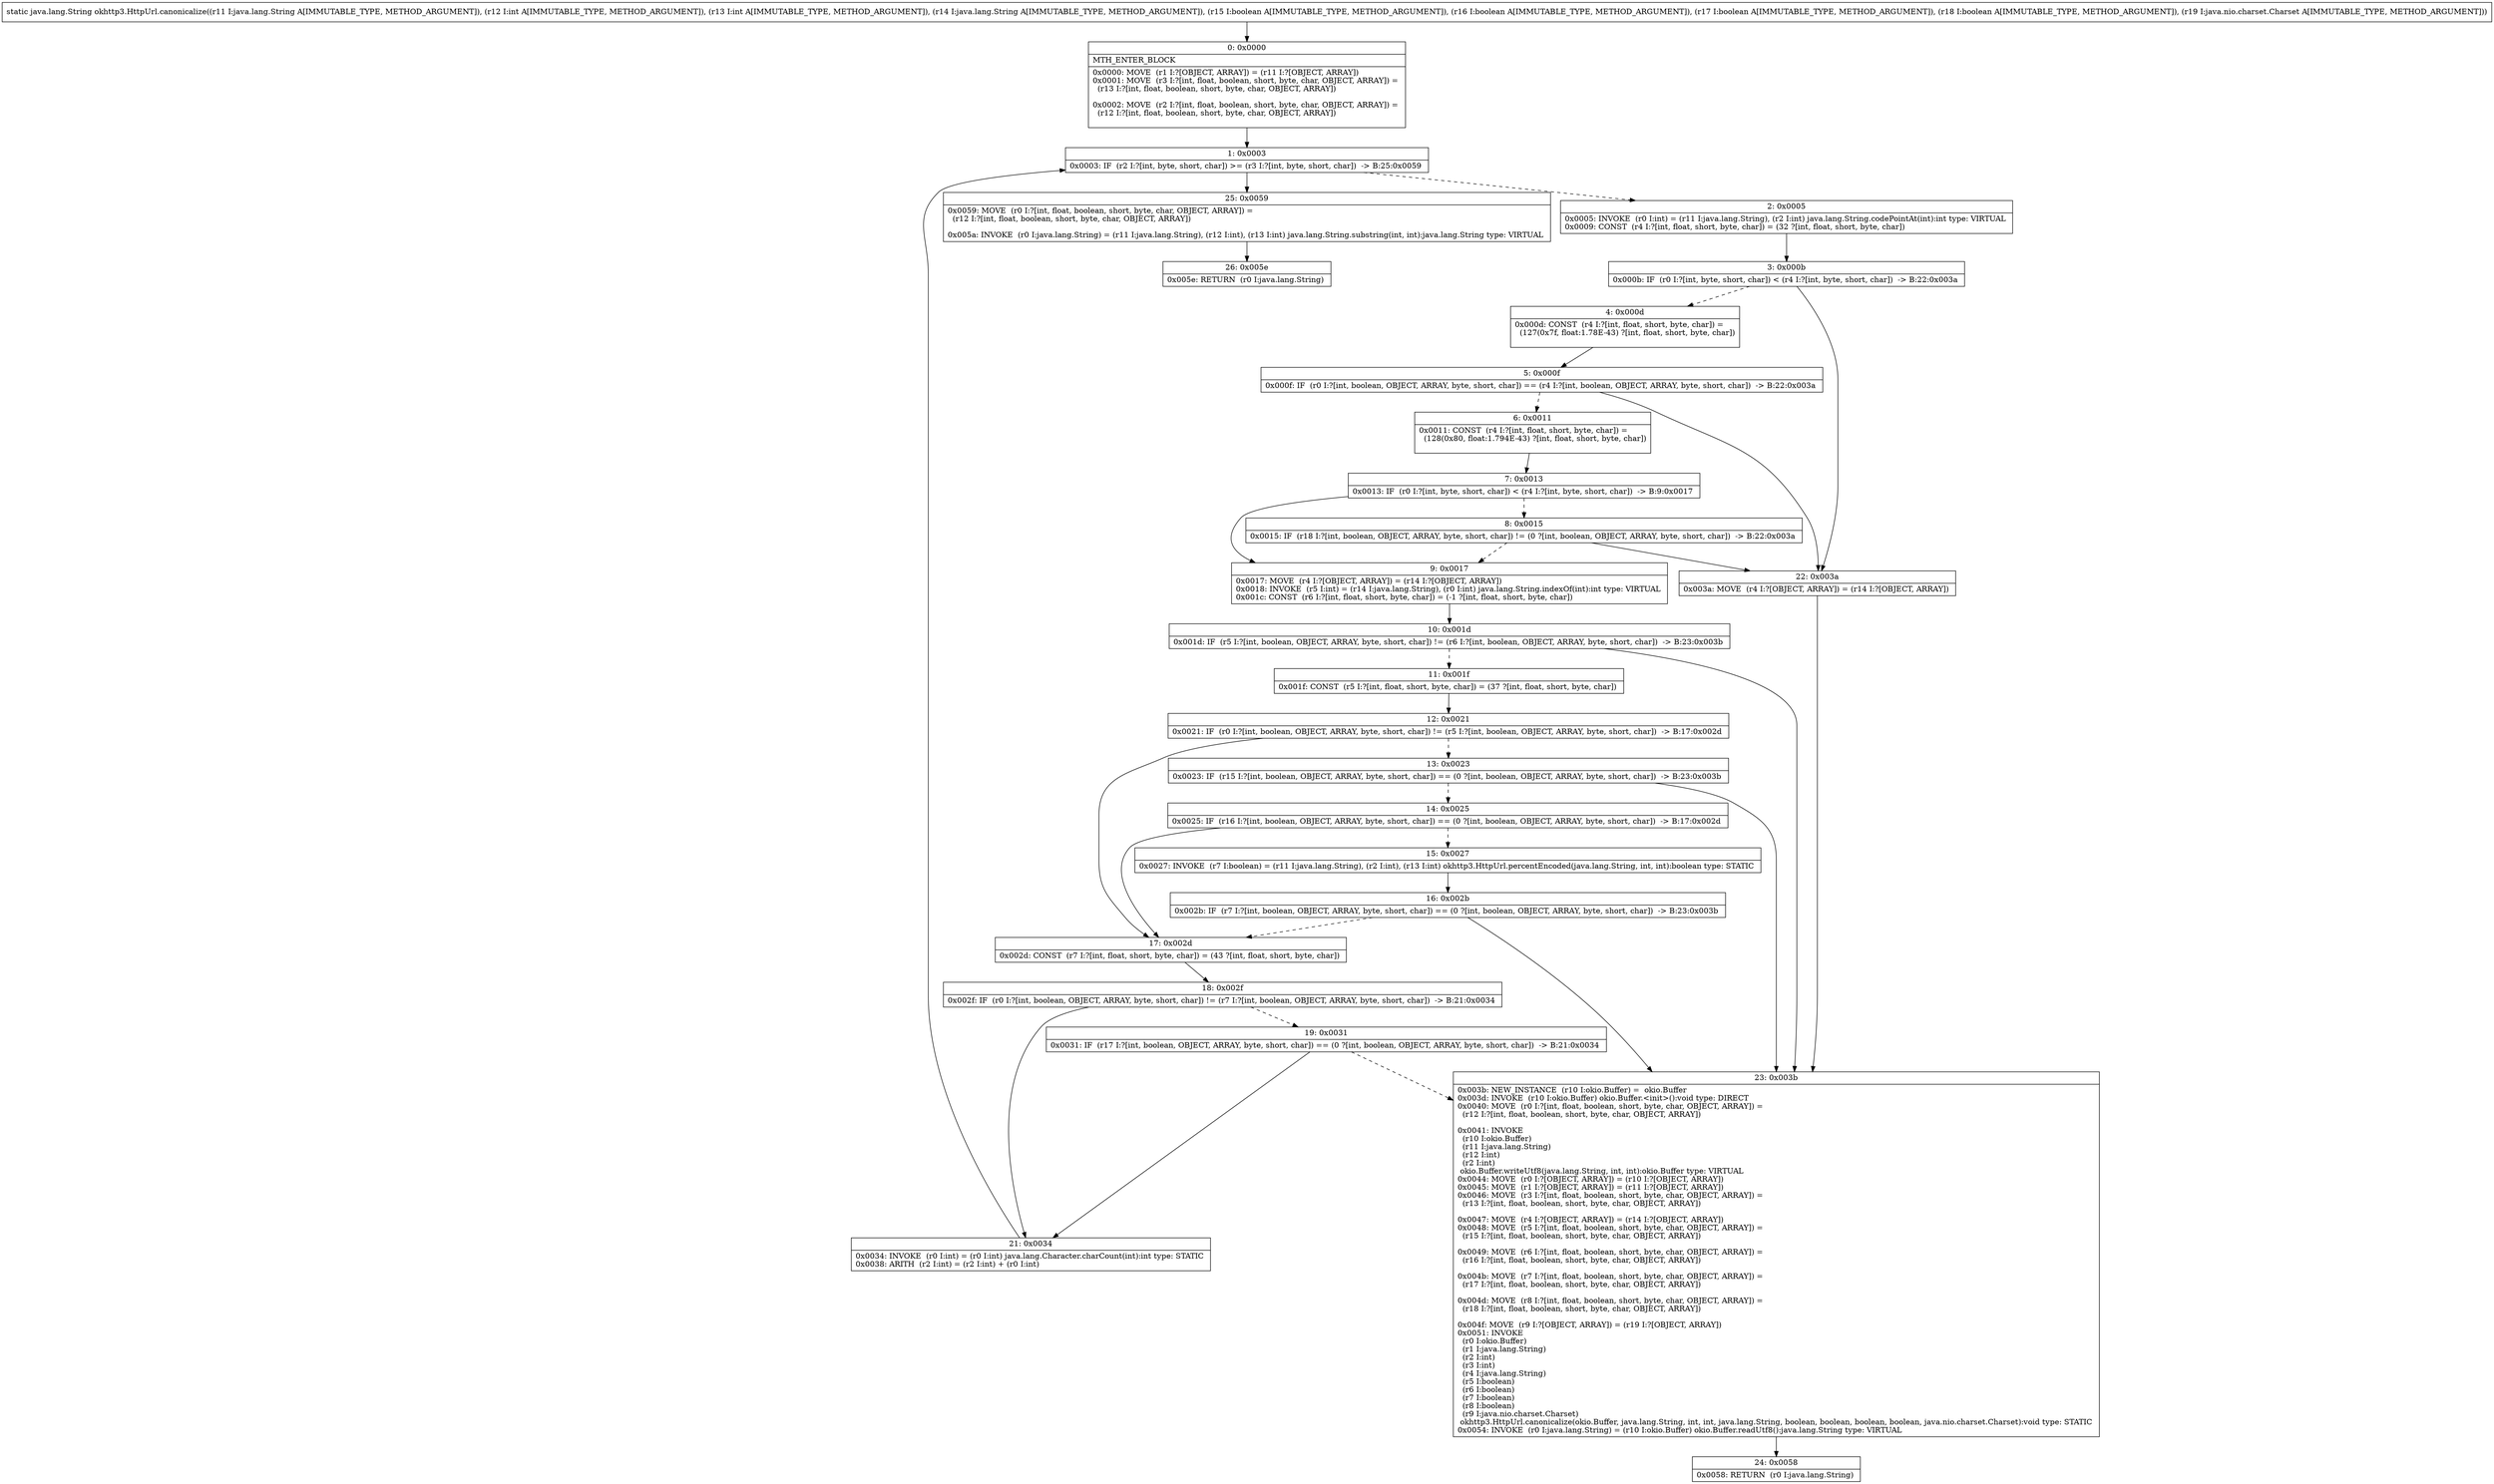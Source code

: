 digraph "CFG forokhttp3.HttpUrl.canonicalize(Ljava\/lang\/String;IILjava\/lang\/String;ZZZZLjava\/nio\/charset\/Charset;)Ljava\/lang\/String;" {
Node_0 [shape=record,label="{0\:\ 0x0000|MTH_ENTER_BLOCK\l|0x0000: MOVE  (r1 I:?[OBJECT, ARRAY]) = (r11 I:?[OBJECT, ARRAY]) \l0x0001: MOVE  (r3 I:?[int, float, boolean, short, byte, char, OBJECT, ARRAY]) = \l  (r13 I:?[int, float, boolean, short, byte, char, OBJECT, ARRAY])\l \l0x0002: MOVE  (r2 I:?[int, float, boolean, short, byte, char, OBJECT, ARRAY]) = \l  (r12 I:?[int, float, boolean, short, byte, char, OBJECT, ARRAY])\l \l}"];
Node_1 [shape=record,label="{1\:\ 0x0003|0x0003: IF  (r2 I:?[int, byte, short, char]) \>= (r3 I:?[int, byte, short, char])  \-\> B:25:0x0059 \l}"];
Node_2 [shape=record,label="{2\:\ 0x0005|0x0005: INVOKE  (r0 I:int) = (r11 I:java.lang.String), (r2 I:int) java.lang.String.codePointAt(int):int type: VIRTUAL \l0x0009: CONST  (r4 I:?[int, float, short, byte, char]) = (32 ?[int, float, short, byte, char]) \l}"];
Node_3 [shape=record,label="{3\:\ 0x000b|0x000b: IF  (r0 I:?[int, byte, short, char]) \< (r4 I:?[int, byte, short, char])  \-\> B:22:0x003a \l}"];
Node_4 [shape=record,label="{4\:\ 0x000d|0x000d: CONST  (r4 I:?[int, float, short, byte, char]) = \l  (127(0x7f, float:1.78E\-43) ?[int, float, short, byte, char])\l \l}"];
Node_5 [shape=record,label="{5\:\ 0x000f|0x000f: IF  (r0 I:?[int, boolean, OBJECT, ARRAY, byte, short, char]) == (r4 I:?[int, boolean, OBJECT, ARRAY, byte, short, char])  \-\> B:22:0x003a \l}"];
Node_6 [shape=record,label="{6\:\ 0x0011|0x0011: CONST  (r4 I:?[int, float, short, byte, char]) = \l  (128(0x80, float:1.794E\-43) ?[int, float, short, byte, char])\l \l}"];
Node_7 [shape=record,label="{7\:\ 0x0013|0x0013: IF  (r0 I:?[int, byte, short, char]) \< (r4 I:?[int, byte, short, char])  \-\> B:9:0x0017 \l}"];
Node_8 [shape=record,label="{8\:\ 0x0015|0x0015: IF  (r18 I:?[int, boolean, OBJECT, ARRAY, byte, short, char]) != (0 ?[int, boolean, OBJECT, ARRAY, byte, short, char])  \-\> B:22:0x003a \l}"];
Node_9 [shape=record,label="{9\:\ 0x0017|0x0017: MOVE  (r4 I:?[OBJECT, ARRAY]) = (r14 I:?[OBJECT, ARRAY]) \l0x0018: INVOKE  (r5 I:int) = (r14 I:java.lang.String), (r0 I:int) java.lang.String.indexOf(int):int type: VIRTUAL \l0x001c: CONST  (r6 I:?[int, float, short, byte, char]) = (\-1 ?[int, float, short, byte, char]) \l}"];
Node_10 [shape=record,label="{10\:\ 0x001d|0x001d: IF  (r5 I:?[int, boolean, OBJECT, ARRAY, byte, short, char]) != (r6 I:?[int, boolean, OBJECT, ARRAY, byte, short, char])  \-\> B:23:0x003b \l}"];
Node_11 [shape=record,label="{11\:\ 0x001f|0x001f: CONST  (r5 I:?[int, float, short, byte, char]) = (37 ?[int, float, short, byte, char]) \l}"];
Node_12 [shape=record,label="{12\:\ 0x0021|0x0021: IF  (r0 I:?[int, boolean, OBJECT, ARRAY, byte, short, char]) != (r5 I:?[int, boolean, OBJECT, ARRAY, byte, short, char])  \-\> B:17:0x002d \l}"];
Node_13 [shape=record,label="{13\:\ 0x0023|0x0023: IF  (r15 I:?[int, boolean, OBJECT, ARRAY, byte, short, char]) == (0 ?[int, boolean, OBJECT, ARRAY, byte, short, char])  \-\> B:23:0x003b \l}"];
Node_14 [shape=record,label="{14\:\ 0x0025|0x0025: IF  (r16 I:?[int, boolean, OBJECT, ARRAY, byte, short, char]) == (0 ?[int, boolean, OBJECT, ARRAY, byte, short, char])  \-\> B:17:0x002d \l}"];
Node_15 [shape=record,label="{15\:\ 0x0027|0x0027: INVOKE  (r7 I:boolean) = (r11 I:java.lang.String), (r2 I:int), (r13 I:int) okhttp3.HttpUrl.percentEncoded(java.lang.String, int, int):boolean type: STATIC \l}"];
Node_16 [shape=record,label="{16\:\ 0x002b|0x002b: IF  (r7 I:?[int, boolean, OBJECT, ARRAY, byte, short, char]) == (0 ?[int, boolean, OBJECT, ARRAY, byte, short, char])  \-\> B:23:0x003b \l}"];
Node_17 [shape=record,label="{17\:\ 0x002d|0x002d: CONST  (r7 I:?[int, float, short, byte, char]) = (43 ?[int, float, short, byte, char]) \l}"];
Node_18 [shape=record,label="{18\:\ 0x002f|0x002f: IF  (r0 I:?[int, boolean, OBJECT, ARRAY, byte, short, char]) != (r7 I:?[int, boolean, OBJECT, ARRAY, byte, short, char])  \-\> B:21:0x0034 \l}"];
Node_19 [shape=record,label="{19\:\ 0x0031|0x0031: IF  (r17 I:?[int, boolean, OBJECT, ARRAY, byte, short, char]) == (0 ?[int, boolean, OBJECT, ARRAY, byte, short, char])  \-\> B:21:0x0034 \l}"];
Node_21 [shape=record,label="{21\:\ 0x0034|0x0034: INVOKE  (r0 I:int) = (r0 I:int) java.lang.Character.charCount(int):int type: STATIC \l0x0038: ARITH  (r2 I:int) = (r2 I:int) + (r0 I:int) \l}"];
Node_22 [shape=record,label="{22\:\ 0x003a|0x003a: MOVE  (r4 I:?[OBJECT, ARRAY]) = (r14 I:?[OBJECT, ARRAY]) \l}"];
Node_23 [shape=record,label="{23\:\ 0x003b|0x003b: NEW_INSTANCE  (r10 I:okio.Buffer) =  okio.Buffer \l0x003d: INVOKE  (r10 I:okio.Buffer) okio.Buffer.\<init\>():void type: DIRECT \l0x0040: MOVE  (r0 I:?[int, float, boolean, short, byte, char, OBJECT, ARRAY]) = \l  (r12 I:?[int, float, boolean, short, byte, char, OBJECT, ARRAY])\l \l0x0041: INVOKE  \l  (r10 I:okio.Buffer)\l  (r11 I:java.lang.String)\l  (r12 I:int)\l  (r2 I:int)\l okio.Buffer.writeUtf8(java.lang.String, int, int):okio.Buffer type: VIRTUAL \l0x0044: MOVE  (r0 I:?[OBJECT, ARRAY]) = (r10 I:?[OBJECT, ARRAY]) \l0x0045: MOVE  (r1 I:?[OBJECT, ARRAY]) = (r11 I:?[OBJECT, ARRAY]) \l0x0046: MOVE  (r3 I:?[int, float, boolean, short, byte, char, OBJECT, ARRAY]) = \l  (r13 I:?[int, float, boolean, short, byte, char, OBJECT, ARRAY])\l \l0x0047: MOVE  (r4 I:?[OBJECT, ARRAY]) = (r14 I:?[OBJECT, ARRAY]) \l0x0048: MOVE  (r5 I:?[int, float, boolean, short, byte, char, OBJECT, ARRAY]) = \l  (r15 I:?[int, float, boolean, short, byte, char, OBJECT, ARRAY])\l \l0x0049: MOVE  (r6 I:?[int, float, boolean, short, byte, char, OBJECT, ARRAY]) = \l  (r16 I:?[int, float, boolean, short, byte, char, OBJECT, ARRAY])\l \l0x004b: MOVE  (r7 I:?[int, float, boolean, short, byte, char, OBJECT, ARRAY]) = \l  (r17 I:?[int, float, boolean, short, byte, char, OBJECT, ARRAY])\l \l0x004d: MOVE  (r8 I:?[int, float, boolean, short, byte, char, OBJECT, ARRAY]) = \l  (r18 I:?[int, float, boolean, short, byte, char, OBJECT, ARRAY])\l \l0x004f: MOVE  (r9 I:?[OBJECT, ARRAY]) = (r19 I:?[OBJECT, ARRAY]) \l0x0051: INVOKE  \l  (r0 I:okio.Buffer)\l  (r1 I:java.lang.String)\l  (r2 I:int)\l  (r3 I:int)\l  (r4 I:java.lang.String)\l  (r5 I:boolean)\l  (r6 I:boolean)\l  (r7 I:boolean)\l  (r8 I:boolean)\l  (r9 I:java.nio.charset.Charset)\l okhttp3.HttpUrl.canonicalize(okio.Buffer, java.lang.String, int, int, java.lang.String, boolean, boolean, boolean, boolean, java.nio.charset.Charset):void type: STATIC \l0x0054: INVOKE  (r0 I:java.lang.String) = (r10 I:okio.Buffer) okio.Buffer.readUtf8():java.lang.String type: VIRTUAL \l}"];
Node_24 [shape=record,label="{24\:\ 0x0058|0x0058: RETURN  (r0 I:java.lang.String) \l}"];
Node_25 [shape=record,label="{25\:\ 0x0059|0x0059: MOVE  (r0 I:?[int, float, boolean, short, byte, char, OBJECT, ARRAY]) = \l  (r12 I:?[int, float, boolean, short, byte, char, OBJECT, ARRAY])\l \l0x005a: INVOKE  (r0 I:java.lang.String) = (r11 I:java.lang.String), (r12 I:int), (r13 I:int) java.lang.String.substring(int, int):java.lang.String type: VIRTUAL \l}"];
Node_26 [shape=record,label="{26\:\ 0x005e|0x005e: RETURN  (r0 I:java.lang.String) \l}"];
MethodNode[shape=record,label="{static java.lang.String okhttp3.HttpUrl.canonicalize((r11 I:java.lang.String A[IMMUTABLE_TYPE, METHOD_ARGUMENT]), (r12 I:int A[IMMUTABLE_TYPE, METHOD_ARGUMENT]), (r13 I:int A[IMMUTABLE_TYPE, METHOD_ARGUMENT]), (r14 I:java.lang.String A[IMMUTABLE_TYPE, METHOD_ARGUMENT]), (r15 I:boolean A[IMMUTABLE_TYPE, METHOD_ARGUMENT]), (r16 I:boolean A[IMMUTABLE_TYPE, METHOD_ARGUMENT]), (r17 I:boolean A[IMMUTABLE_TYPE, METHOD_ARGUMENT]), (r18 I:boolean A[IMMUTABLE_TYPE, METHOD_ARGUMENT]), (r19 I:java.nio.charset.Charset A[IMMUTABLE_TYPE, METHOD_ARGUMENT])) }"];
MethodNode -> Node_0;
Node_0 -> Node_1;
Node_1 -> Node_2[style=dashed];
Node_1 -> Node_25;
Node_2 -> Node_3;
Node_3 -> Node_4[style=dashed];
Node_3 -> Node_22;
Node_4 -> Node_5;
Node_5 -> Node_6[style=dashed];
Node_5 -> Node_22;
Node_6 -> Node_7;
Node_7 -> Node_8[style=dashed];
Node_7 -> Node_9;
Node_8 -> Node_9[style=dashed];
Node_8 -> Node_22;
Node_9 -> Node_10;
Node_10 -> Node_11[style=dashed];
Node_10 -> Node_23;
Node_11 -> Node_12;
Node_12 -> Node_13[style=dashed];
Node_12 -> Node_17;
Node_13 -> Node_14[style=dashed];
Node_13 -> Node_23;
Node_14 -> Node_15[style=dashed];
Node_14 -> Node_17;
Node_15 -> Node_16;
Node_16 -> Node_17[style=dashed];
Node_16 -> Node_23;
Node_17 -> Node_18;
Node_18 -> Node_19[style=dashed];
Node_18 -> Node_21;
Node_19 -> Node_21;
Node_19 -> Node_23[style=dashed];
Node_21 -> Node_1;
Node_22 -> Node_23;
Node_23 -> Node_24;
Node_25 -> Node_26;
}

